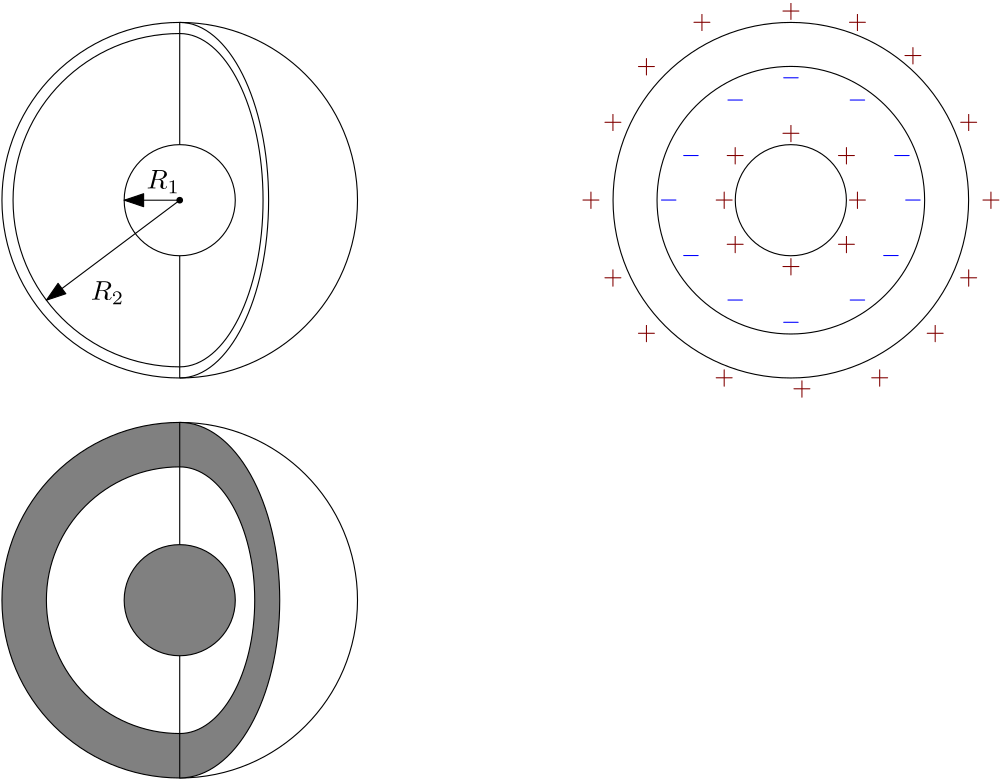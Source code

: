 <?xml version="1.0"?>
<!DOCTYPE ipe SYSTEM "ipe.dtd">
<ipe version="70218" creator="Ipe 7.2.28">
<info created="D:20241124112325" modified="D:20241124112325"/>
<ipestyle name="basic">
<symbol name="arrow/arc(spx)">
<path stroke="sym-stroke" fill="sym-stroke" pen="sym-pen">
0 0 m
-1 0.333 l
-1 -0.333 l
h
</path>
</symbol>
<symbol name="arrow/farc(spx)">
<path stroke="sym-stroke" fill="white" pen="sym-pen">
0 0 m
-1 0.333 l
-1 -0.333 l
h
</path>
</symbol>
<symbol name="arrow/ptarc(spx)">
<path stroke="sym-stroke" fill="sym-stroke" pen="sym-pen">
0 0 m
-1 0.333 l
-0.8 0 l
-1 -0.333 l
h
</path>
</symbol>
<symbol name="arrow/fptarc(spx)">
<path stroke="sym-stroke" fill="white" pen="sym-pen">
0 0 m
-1 0.333 l
-0.8 0 l
-1 -0.333 l
h
</path>
</symbol>
<symbol name="mark/circle(sx)" transformations="translations">
<path fill="sym-stroke">
0.6 0 0 0.6 0 0 e
0.4 0 0 0.4 0 0 e
</path>
</symbol>
<symbol name="mark/disk(sx)" transformations="translations">
<path fill="sym-stroke">
0.6 0 0 0.6 0 0 e
</path>
</symbol>
<symbol name="mark/fdisk(sfx)" transformations="translations">
<group>
<path fill="sym-fill">
0.5 0 0 0.5 0 0 e
</path>
<path fill="sym-stroke" fillrule="eofill">
0.6 0 0 0.6 0 0 e
0.4 0 0 0.4 0 0 e
</path>
</group>
</symbol>
<symbol name="mark/box(sx)" transformations="translations">
<path fill="sym-stroke" fillrule="eofill">
-0.6 -0.6 m
0.6 -0.6 l
0.6 0.6 l
-0.6 0.6 l
h
-0.4 -0.4 m
0.4 -0.4 l
0.4 0.4 l
-0.4 0.4 l
h
</path>
</symbol>
<symbol name="mark/square(sx)" transformations="translations">
<path fill="sym-stroke">
-0.6 -0.6 m
0.6 -0.6 l
0.6 0.6 l
-0.6 0.6 l
h
</path>
</symbol>
<symbol name="mark/fsquare(sfx)" transformations="translations">
<group>
<path fill="sym-fill">
-0.5 -0.5 m
0.5 -0.5 l
0.5 0.5 l
-0.5 0.5 l
h
</path>
<path fill="sym-stroke" fillrule="eofill">
-0.6 -0.6 m
0.6 -0.6 l
0.6 0.6 l
-0.6 0.6 l
h
-0.4 -0.4 m
0.4 -0.4 l
0.4 0.4 l
-0.4 0.4 l
h
</path>
</group>
</symbol>
<symbol name="mark/cross(sx)" transformations="translations">
<group>
<path fill="sym-stroke">
-0.43 -0.57 m
0.57 0.43 l
0.43 0.57 l
-0.57 -0.43 l
h
</path>
<path fill="sym-stroke">
-0.43 0.57 m
0.57 -0.43 l
0.43 -0.57 l
-0.57 0.43 l
h
</path>
</group>
</symbol>
<symbol name="arrow/fnormal(spx)">
<path stroke="sym-stroke" fill="white" pen="sym-pen">
0 0 m
-1 0.333 l
-1 -0.333 l
h
</path>
</symbol>
<symbol name="arrow/pointed(spx)">
<path stroke="sym-stroke" fill="sym-stroke" pen="sym-pen">
0 0 m
-1 0.333 l
-0.8 0 l
-1 -0.333 l
h
</path>
</symbol>
<symbol name="arrow/fpointed(spx)">
<path stroke="sym-stroke" fill="white" pen="sym-pen">
0 0 m
-1 0.333 l
-0.8 0 l
-1 -0.333 l
h
</path>
</symbol>
<symbol name="arrow/linear(spx)">
<path stroke="sym-stroke" pen="sym-pen">
-1 0.333 m
0 0 l
-1 -0.333 l
</path>
</symbol>
<symbol name="arrow/fdouble(spx)">
<path stroke="sym-stroke" fill="white" pen="sym-pen">
0 0 m
-1 0.333 l
-1 -0.333 l
h
-1 0 m
-2 0.333 l
-2 -0.333 l
h
</path>
</symbol>
<symbol name="arrow/double(spx)">
<path stroke="sym-stroke" fill="sym-stroke" pen="sym-pen">
0 0 m
-1 0.333 l
-1 -0.333 l
h
-1 0 m
-2 0.333 l
-2 -0.333 l
h
</path>
</symbol>
<symbol name="arrow/mid-normal(spx)">
<path stroke="sym-stroke" fill="sym-stroke" pen="sym-pen">
0.5 0 m
-0.5 0.333 l
-0.5 -0.333 l
h
</path>
</symbol>
<symbol name="arrow/mid-fnormal(spx)">
<path stroke="sym-stroke" fill="white" pen="sym-pen">
0.5 0 m
-0.5 0.333 l
-0.5 -0.333 l
h
</path>
</symbol>
<symbol name="arrow/mid-pointed(spx)">
<path stroke="sym-stroke" fill="sym-stroke" pen="sym-pen">
0.5 0 m
-0.5 0.333 l
-0.3 0 l
-0.5 -0.333 l
h
</path>
</symbol>
<symbol name="arrow/mid-fpointed(spx)">
<path stroke="sym-stroke" fill="white" pen="sym-pen">
0.5 0 m
-0.5 0.333 l
-0.3 0 l
-0.5 -0.333 l
h
</path>
</symbol>
<symbol name="arrow/mid-double(spx)">
<path stroke="sym-stroke" fill="sym-stroke" pen="sym-pen">
1 0 m
0 0.333 l
0 -0.333 l
h
0 0 m
-1 0.333 l
-1 -0.333 l
h
</path>
</symbol>
<symbol name="arrow/mid-fdouble(spx)">
<path stroke="sym-stroke" fill="white" pen="sym-pen">
1 0 m
0 0.333 l
0 -0.333 l
h
0 0 m
-1 0.333 l
-1 -0.333 l
h
</path>
</symbol>
<anglesize name="22.5 deg" value="22.5"/>
<anglesize name="30 deg" value="30"/>
<anglesize name="45 deg" value="45"/>
<anglesize name="60 deg" value="60"/>
<anglesize name="90 deg" value="90"/>
<arrowsize name="large" value="10"/>
<arrowsize name="small" value="5"/>
<arrowsize name="tiny" value="3"/>
<color name="blue" value="0 0 1"/>
<color name="brown" value="0.647 0.165 0.165"/>
<color name="darkblue" value="0 0 0.545"/>
<color name="darkcyan" value="0 0.545 0.545"/>
<color name="darkgray" value="0.663"/>
<color name="darkgreen" value="0 0.392 0"/>
<color name="darkmagenta" value="0.545 0 0.545"/>
<color name="darkorange" value="1 0.549 0"/>
<color name="darkred" value="0.545 0 0"/>
<color name="gold" value="1 0.843 0"/>
<color name="gray" value="0.745"/>
<color name="green" value="0 1 0"/>
<color name="lightblue" value="0.678 0.847 0.902"/>
<color name="lightcyan" value="0.878 1 1"/>
<color name="lightgray" value="0.827"/>
<color name="lightgreen" value="0.565 0.933 0.565"/>
<color name="lightyellow" value="1 1 0.878"/>
<color name="navy" value="0 0 0.502"/>
<color name="orange" value="1 0.647 0"/>
<color name="pink" value="1 0.753 0.796"/>
<color name="purple" value="0.627 0.125 0.941"/>
<color name="red" value="1 0 0"/>
<color name="seagreen" value="0.18 0.545 0.341"/>
<color name="turquoise" value="0.251 0.878 0.816"/>
<color name="violet" value="0.933 0.51 0.933"/>
<color name="yellow" value="1 1 0"/>
<dashstyle name="dash dot dotted" value="[4 2 1 2 1 2] 0"/>
<dashstyle name="dash dotted" value="[4 2 1 2] 0"/>
<dashstyle name="dashed" value="[4] 0"/>
<dashstyle name="dotted" value="[1 3] 0"/>
<gridsize name="10 pts (~3.5 mm)" value="10"/>
<gridsize name="14 pts (~5 mm)" value="14"/>
<gridsize name="16 pts (~6 mm)" value="16"/>
<gridsize name="20 pts (~7 mm)" value="20"/>
<gridsize name="28 pts (~10 mm)" value="28"/>
<gridsize name="32 pts (~12 mm)" value="32"/>
<gridsize name="4 pts" value="4"/>
<gridsize name="56 pts (~20 mm)" value="56"/>
<gridsize name="8 pts (~3 mm)" value="8"/>
<opacity name="10%" value="0.1"/>
<opacity name="30%" value="0.3"/>
<opacity name="50%" value="0.5"/>
<opacity name="75%" value="0.75"/>
<pen name="fat" value="1.2"/>
<pen name="heavier" value="0.8"/>
<pen name="ultrafat" value="2"/>
<symbolsize name="large" value="5"/>
<symbolsize name="small" value="2"/>
<symbolsize name="tiny" value="1.1"/>
<textsize name="Huge" value="\Huge"/>
<textsize name="LARGE" value="\LARGE"/>
<textsize name="Large" value="\Large"/>
<textsize name="footnote" value="\footnotesize"/>
<textsize name="huge" value="\huge"/>
<textsize name="large" value="\large"/>
<textsize name="script" value="\scriptsize"/>
<textsize name="small" value="\small"/>
<textsize name="tiny" value="\tiny"/>
<textstyle name="center" begin="\begin{center}" end="\end{center}"/>
<textstyle name="item" begin="\begin{itemize}\item{}" end="\end{itemize}"/>
<textstyle name="itemize" begin="\begin{itemize}" end="\end{itemize}"/>
<tiling name="falling" angle="-60" step="4" width="1"/>
<tiling name="rising" angle="30" step="4" width="1"/>
</ipestyle>
<page>
<layer name="alpha"/>
<view layers="alpha" active="alpha"/>
<path layer="alpha" stroke="0">
192 592 m
64 0 0 -64 192 528 192 464 a
h
</path>
<path stroke="0">
64 0 0 64 192 672 e
</path>
<path matrix="0.5 0 0 1 96 0" stroke="0">
192 608 m
64 0 0 64 192 672 192 736 a
</path>
<path matrix="0.5 0 0 1 96 0" stroke="0">
192 612 m
60 0 0 60 192 672 192 732 a
</path>
<path stroke="0">
192 612 m
60 0 0 -60 192 672 192 732 a
</path>
<path stroke="0">
20 0 0 20 192 672 e
</path>
<path stroke="0">
192 692 m
192 736 l
</path>
<path stroke="0">
192 652 m
192 608 l
</path>
<path stroke="0" arrow="normal/normal">
192 672 m
172 672 l
</path>
<use name="mark/disk(sx)" pos="192 672" size="small"/>
<text matrix="1 0 0 1 -4 0" transformations="translations" pos="184 676" stroke="0" type="label" valign="baseline" style="math">R_1</text>
<path stroke="0" arrow="normal/normal">
192 672 m
144 636 l
</path>
<text matrix="1 0 0 1 -24 -40" transformations="translations" pos="184 676" stroke="0" type="label" valign="baseline" style="math">R_2</text>
<path matrix="1 0 0 1 220 0" stroke="0">
64 0 0 64 192 672 e
</path>
<path matrix="1 0 0 1 220 0" stroke="0">
20 0 0 20 192 672 e
</path>
<path stroke="0">
48.1664 0 0 48.1664 412 672 e
</path>
<text matrix="1 0 0 1 228 20" transformations="translations" pos="184 676" stroke="0.502 0 0" type="label" halign="center" valign="center" size="small" style="math">+</text>
<text matrix="1 0 0 1 204 -4" transformations="translations" pos="184 676" stroke="0.502 0 0" type="label" halign="center" valign="center" size="small" style="math">+</text>
<text matrix="1 0 0 1 228 -28" transformations="translations" pos="184 676" stroke="0.502 0 0" type="label" halign="center" valign="center" size="small" style="math">+</text>
<text matrix="1 0 0 1 252 -4" transformations="translations" pos="184 676" stroke="0.502 0 0" type="label" halign="center" valign="center" size="small" style="math">+</text>
<text matrix="1 0 0 1 248 12" transformations="translations" pos="184 676" stroke="0.502 0 0" type="label" halign="center" valign="center" size="small" style="math">+</text>
<text matrix="1 0 0 1 208 12" transformations="translations" pos="184 676" stroke="0.502 0 0" type="label" halign="center" valign="center" size="small" style="math">+</text>
<text matrix="1 0 0 1 208 -20" transformations="translations" pos="184 676" stroke="0.502 0 0" type="label" halign="center" valign="center" size="small" style="math">+</text>
<text matrix="1 0 0 1 248 -20" transformations="translations" pos="184 676" stroke="0.502 0 0" type="label" halign="center" valign="center" size="small" style="math">+</text>
<text matrix="1 0 0 1 228 64" transformations="translations" pos="184 676" stroke="0.502 0 0" type="label" halign="center" valign="center" size="small" style="math">+</text>
<text matrix="1 0 0 1 156 -4" transformations="translations" pos="184 676" stroke="0.502 0 0" type="label" halign="center" valign="center" size="small" style="math">+</text>
<text matrix="1 0 0 1 300 -4" transformations="translations" pos="184 676" stroke="0.502 0 0" type="label" halign="center" valign="center" size="small" style="math">+</text>
<text matrix="1 0 0 1 232 -72" transformations="translations" pos="184 676" stroke="0.502 0 0" type="label" halign="center" valign="center" size="small" style="math">+</text>
<text matrix="1 0 0 1 176 -52" transformations="translations" pos="184 676" stroke="0.502 0 0" type="label" halign="center" valign="center" size="small" style="math">+</text>
<text matrix="1 0 0 1 272 48" transformations="translations" pos="184 676" stroke="0.502 0 0" type="label" halign="center" valign="center" size="small" style="math">+</text>
<text matrix="1 0 0 1 176 44" transformations="translations" pos="184 676" stroke="0.502 0 0" type="label" halign="center" valign="center" size="small" style="math">+</text>
<text matrix="1 0 0 1 280 -52" transformations="translations" pos="184 676" stroke="0.502 0 0" type="label" halign="center" valign="center" size="small" style="math">+</text>
<text matrix="1 0 0 1 260 -68" transformations="translations" pos="184 676" stroke="0.502 0 0" type="label" halign="center" valign="center" size="small" style="math">+</text>
<text matrix="1 0 0 1 292 -32" transformations="translations" pos="184 676" stroke="0.502 0 0" type="label" halign="center" valign="center" size="small" style="math">+</text>
<text matrix="1 0 0 1 292 24" transformations="translations" pos="184 676" stroke="0.502 0 0" type="label" halign="center" valign="center" size="small" style="math">+</text>
<text matrix="1 0 0 1 252 60" transformations="translations" pos="184 676" stroke="0.502 0 0" type="label" halign="center" valign="center" size="small" style="math">+</text>
<text matrix="1 0 0 1 196 60" transformations="translations" pos="184 676" stroke="0.502 0 0" type="label" halign="center" valign="center" size="small" style="math">+</text>
<text matrix="1 0 0 1 164 24" transformations="translations" pos="184 676" stroke="0.502 0 0" type="label" halign="center" valign="center" size="small" style="math">+</text>
<text matrix="1 0 0 1 164 -32" transformations="translations" pos="184 676" stroke="0.502 0 0" type="label" halign="center" valign="center" size="small" style="math">+</text>
<text matrix="1 0 0 1 204 -68" transformations="translations" pos="184 676" stroke="0.502 0 0" type="label" halign="center" valign="center" size="small" style="math">+</text>
<text matrix="1 0 0 1 228 -48" transformations="translations" pos="184 676" stroke="0 0 1" type="label" halign="center" valign="center" size="small" style="math">-</text>
<text matrix="1 0 0 1 252 -40" transformations="translations" pos="184 676" stroke="0 0 1" type="label" halign="center" valign="center" size="small" style="math">-</text>
<text matrix="1 0 0 1 272 -4" transformations="translations" pos="184 676" stroke="0 0 1" type="label" halign="center" valign="center" size="small" style="math">-</text>
<text matrix="1 0 0 1 264 -24" transformations="translations" pos="184 676" stroke="0 0 1" type="label" halign="center" valign="center" size="small" style="math">-</text>
<text matrix="1 0 0 1 268 12" transformations="translations" pos="184 676" stroke="0 0 1" type="label" halign="center" valign="center" size="small" style="math">-</text>
<text matrix="1 0 0 1 252 32" transformations="translations" pos="184 676" stroke="0 0 1" type="label" halign="center" valign="center" size="small" style="math">-</text>
<text matrix="1 0 0 1 228 40" transformations="translations" pos="184 676" stroke="0 0 1" type="label" halign="center" valign="center" size="small" style="math">-</text>
<text matrix="1 0 0 1 184 -4" transformations="translations" pos="184 676" stroke="0 0 1" type="label" halign="center" valign="center" size="small" style="math">-</text>
<text matrix="1 0 0 1 192 12" transformations="translations" pos="184 676" stroke="0 0 1" type="label" halign="center" valign="center" size="small" style="math">-</text>
<text matrix="1 0 0 1 208 32" transformations="translations" pos="184 676" stroke="0 0 1" type="label" halign="center" valign="center" size="small" style="math">-</text>
<text matrix="1 0 0 1 192 -24" transformations="translations" pos="184 676" stroke="0 0 1" type="label" halign="center" valign="center" size="small" style="math">-</text>
<text matrix="1 0 0 1 208 -40" transformations="translations" pos="184 676" stroke="0 0 1" type="label" halign="center" valign="center" size="small" style="math">-</text>
<path matrix="1 0 0 1 0 -144" stroke="0" fill="0.502">
20 0 0 20 192 672 e
</path>
<path stroke="0" fill="0.502">
192 576 m
48 0 0 48 192 528 192 480 a
27 0 0 48 192 528 192 576 a
h
192 592 m
64 0 0 64 192 528 192 464 a
36 0 0 64 192 528 192 592 a
h
</path>
<path stroke="0" fill="white">
192 576 m
192 592 l
</path>
<path stroke="0" fill="white">
192 480 m
192 464 l
</path>
</page>
</ipe>
